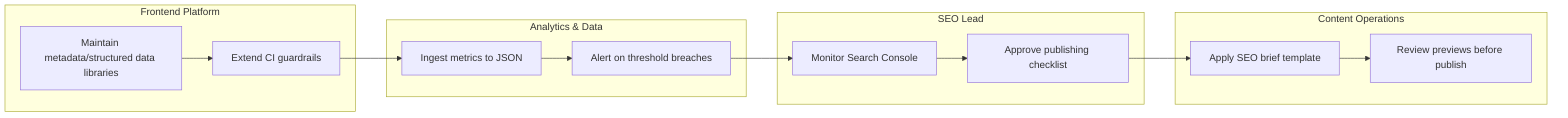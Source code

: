 %% Governance swimlane highlighting responsibilities
flowchart LR
  subgraph Platform[Frontend Platform]
    PlatformA[Maintain metadata/structured data libraries]
    PlatformB[Extend CI guardrails]
  end
  subgraph SEOLead[SEO Lead]
    SEOA[Monitor Search Console]
    SEOB[Approve publishing checklist]
  end
  subgraph ContentOps[Content Operations]
    ContentA[Apply SEO brief template]
    ContentB[Review previews before publish]
  end
  subgraph Analytics[Analytics & Data]
    AnalyticsA[Ingest metrics to JSON]
    AnalyticsB[Alert on threshold breaches]
  end

  PlatformA --> PlatformB
  PlatformB --> AnalyticsA
  SEOA --> SEOB
  SEOB --> ContentA
  ContentA --> ContentB
  AnalyticsA --> AnalyticsB
  AnalyticsB --> SEOA